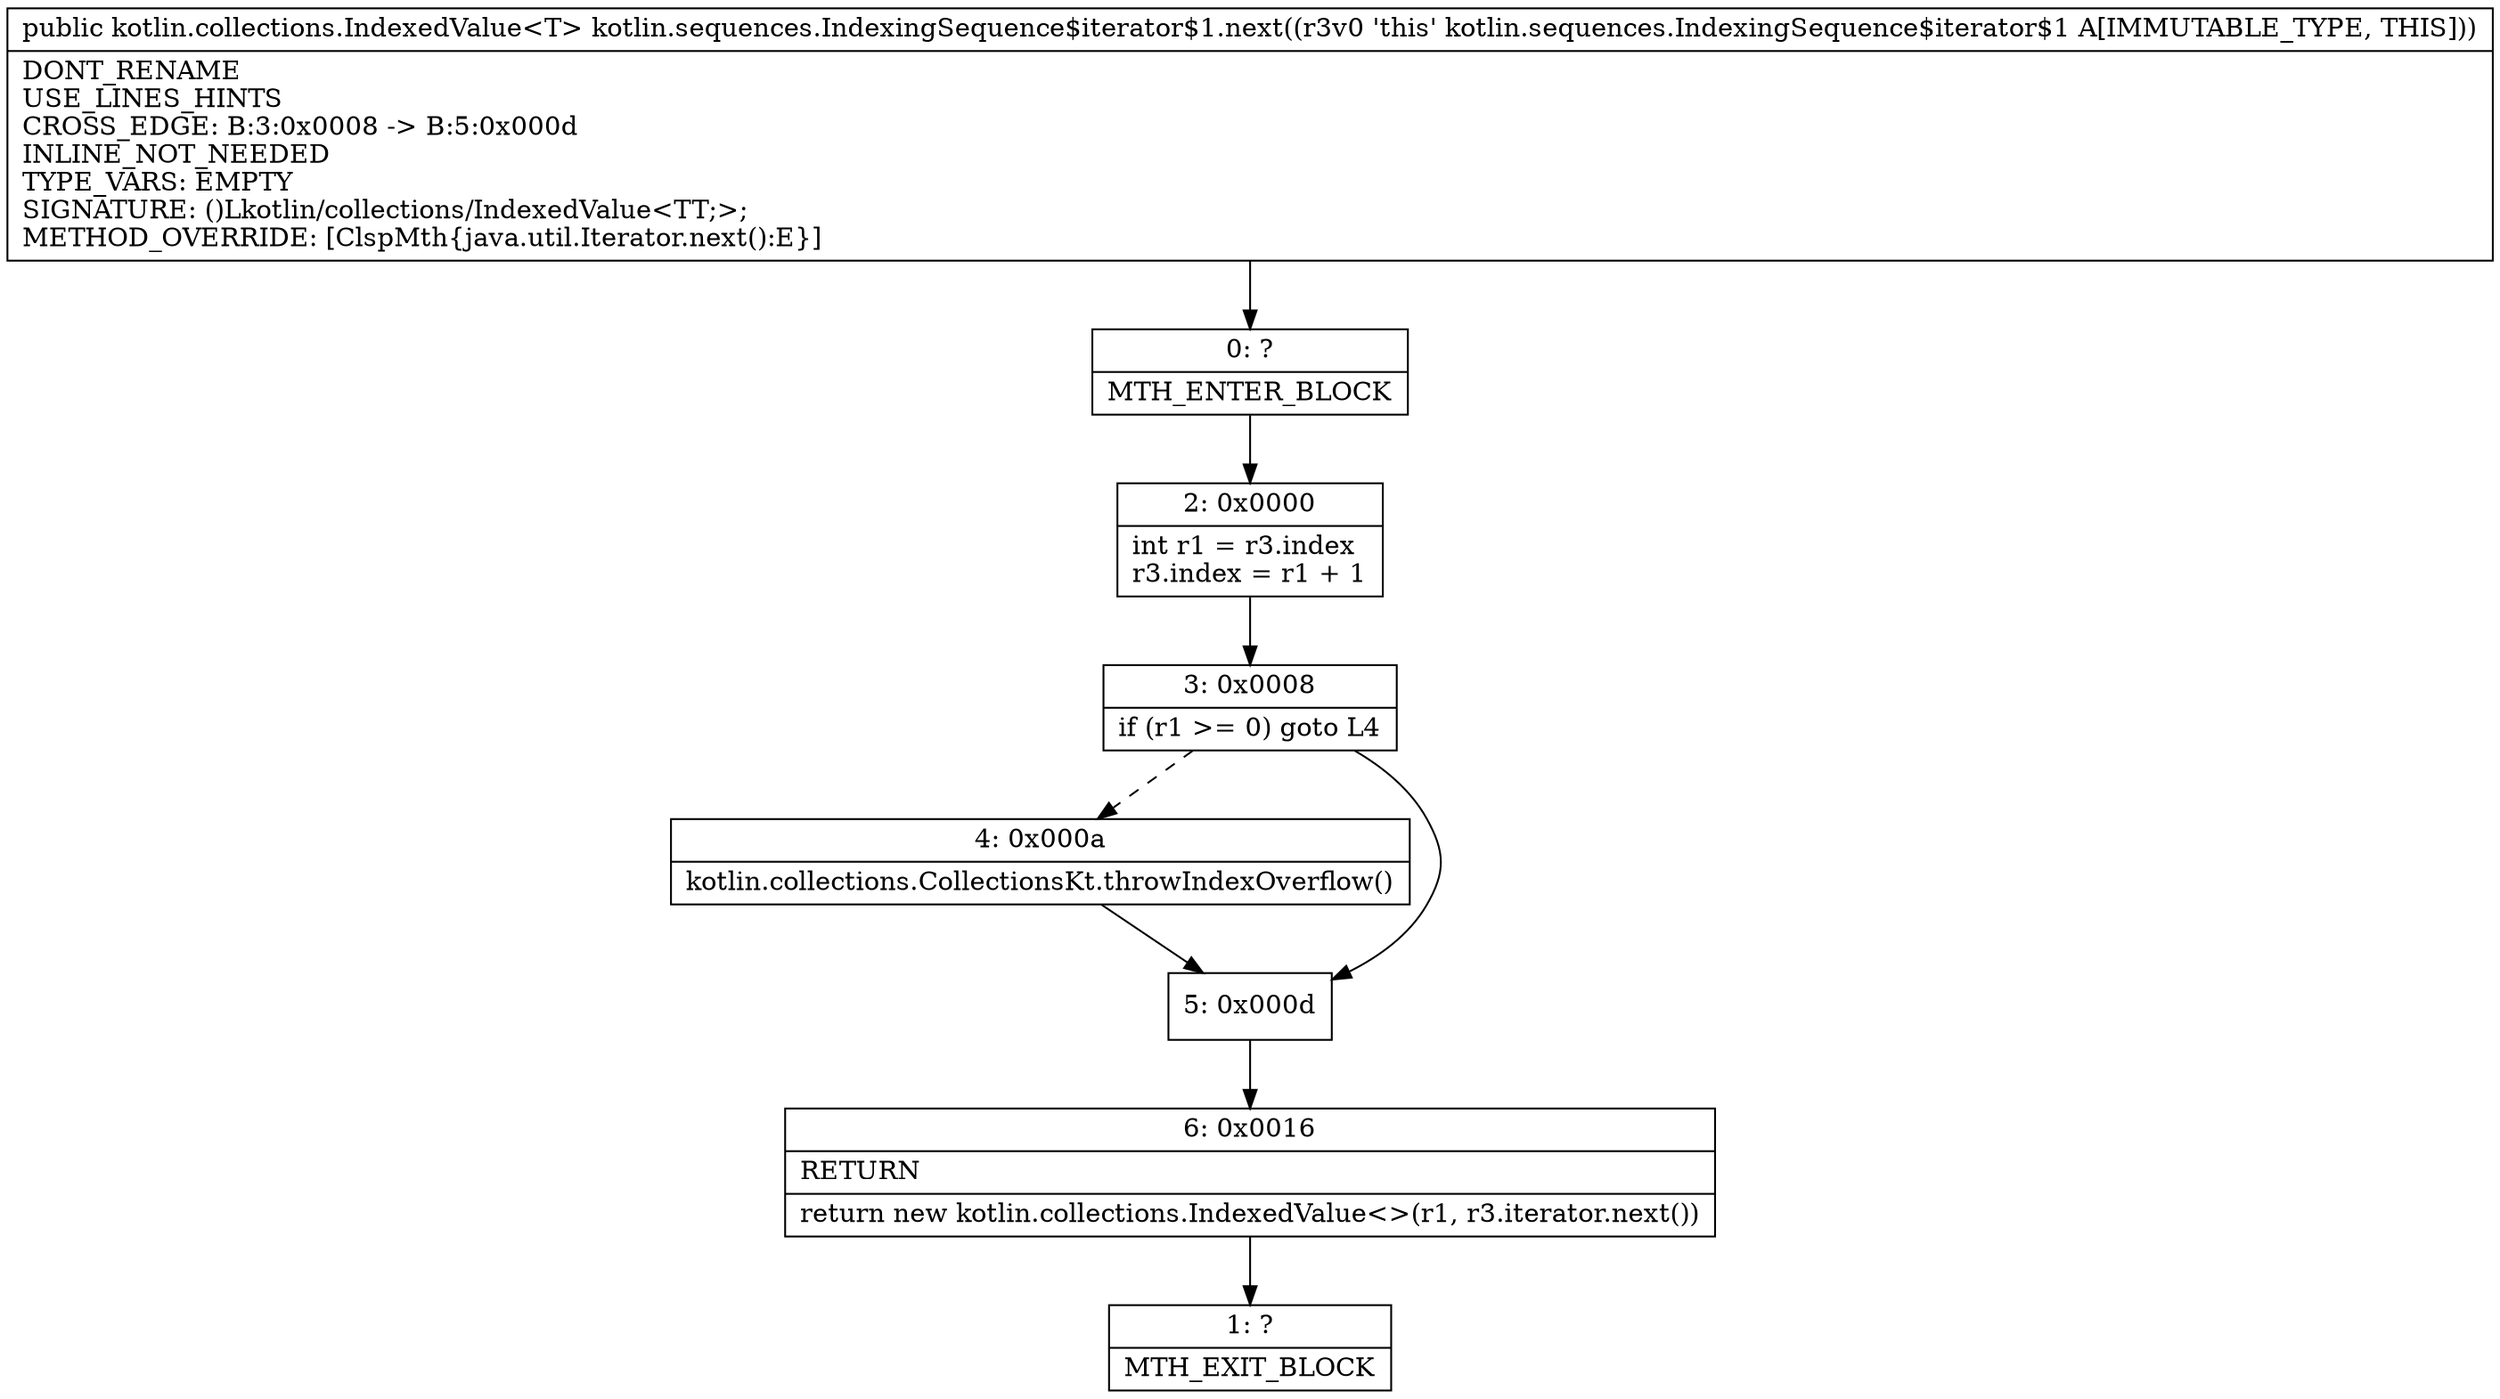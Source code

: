 digraph "CFG forkotlin.sequences.IndexingSequence$iterator$1.next()Lkotlin\/collections\/IndexedValue;" {
Node_0 [shape=record,label="{0\:\ ?|MTH_ENTER_BLOCK\l}"];
Node_2 [shape=record,label="{2\:\ 0x0000|int r1 = r3.index\lr3.index = r1 + 1\l}"];
Node_3 [shape=record,label="{3\:\ 0x0008|if (r1 \>= 0) goto L4\l}"];
Node_4 [shape=record,label="{4\:\ 0x000a|kotlin.collections.CollectionsKt.throwIndexOverflow()\l}"];
Node_5 [shape=record,label="{5\:\ 0x000d}"];
Node_6 [shape=record,label="{6\:\ 0x0016|RETURN\l|return new kotlin.collections.IndexedValue\<\>(r1, r3.iterator.next())\l}"];
Node_1 [shape=record,label="{1\:\ ?|MTH_EXIT_BLOCK\l}"];
MethodNode[shape=record,label="{public kotlin.collections.IndexedValue\<T\> kotlin.sequences.IndexingSequence$iterator$1.next((r3v0 'this' kotlin.sequences.IndexingSequence$iterator$1 A[IMMUTABLE_TYPE, THIS]))  | DONT_RENAME\lUSE_LINES_HINTS\lCROSS_EDGE: B:3:0x0008 \-\> B:5:0x000d\lINLINE_NOT_NEEDED\lTYPE_VARS: EMPTY\lSIGNATURE: ()Lkotlin\/collections\/IndexedValue\<TT;\>;\lMETHOD_OVERRIDE: [ClspMth\{java.util.Iterator.next():E\}]\l}"];
MethodNode -> Node_0;Node_0 -> Node_2;
Node_2 -> Node_3;
Node_3 -> Node_4[style=dashed];
Node_3 -> Node_5;
Node_4 -> Node_5;
Node_5 -> Node_6;
Node_6 -> Node_1;
}

